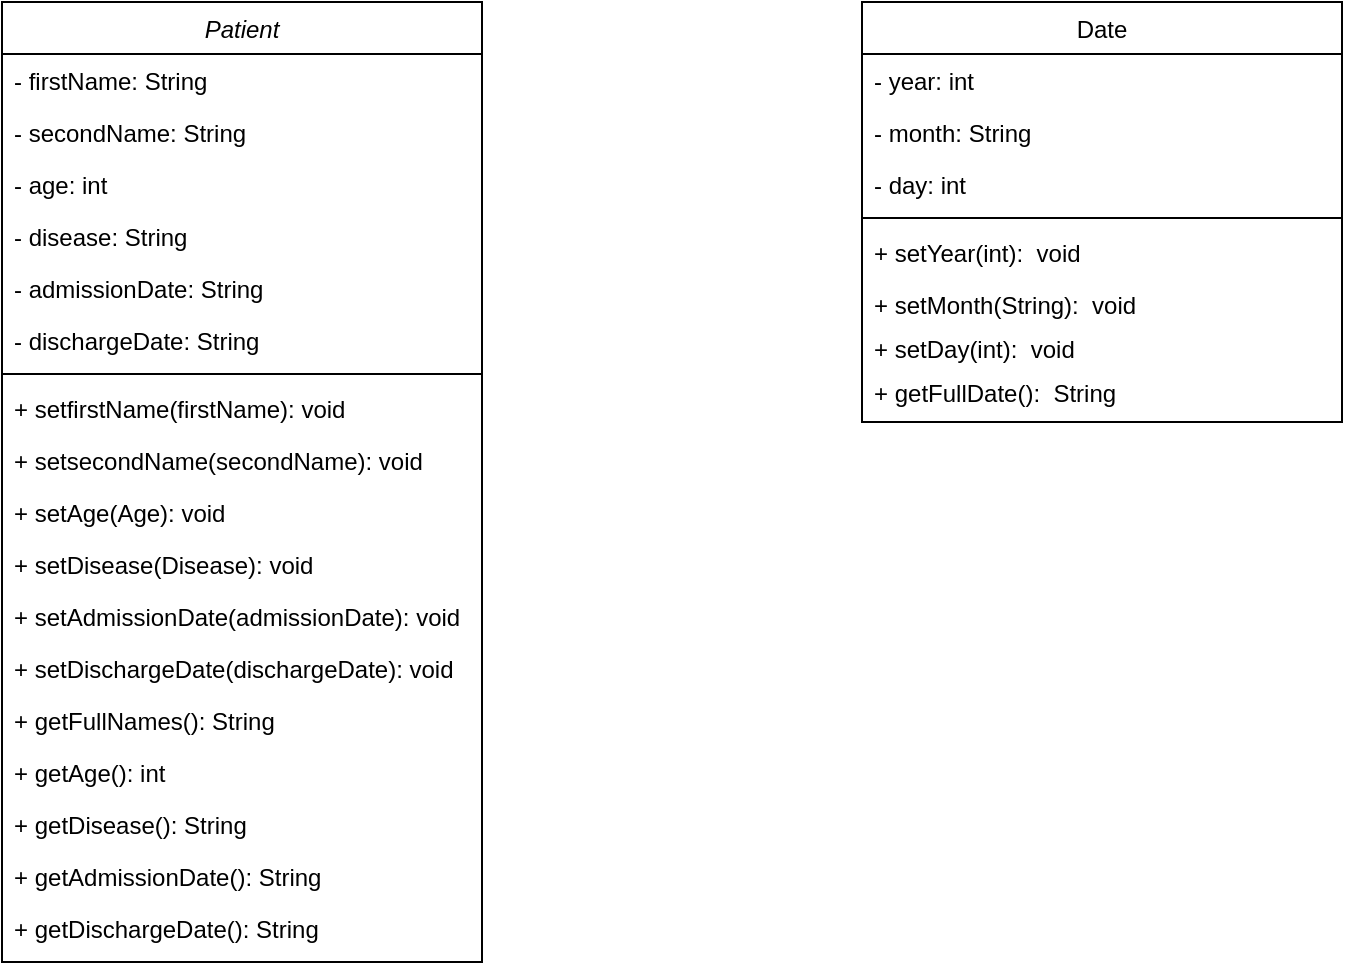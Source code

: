 <mxfile version="24.0.0" type="github">
  <diagram name="OOP_UML_ASSIGNMENT" id="GxMHcCP5OH5fip9aMCGS">
    <mxGraphModel dx="1120" dy="434" grid="1" gridSize="10" guides="1" tooltips="1" connect="1" arrows="1" fold="1" page="1" pageScale="1" pageWidth="827" pageHeight="1169" math="0" shadow="0">
      <root>
        <mxCell id="tU-cWA3XgpUrwCqYBna6-0" />
        <mxCell id="tU-cWA3XgpUrwCqYBna6-1" parent="tU-cWA3XgpUrwCqYBna6-0" />
        <mxCell id="tU-cWA3XgpUrwCqYBna6-2" value="Patient" style="swimlane;fontStyle=2;align=center;verticalAlign=top;childLayout=stackLayout;horizontal=1;startSize=26;horizontalStack=0;resizeParent=1;resizeLast=0;collapsible=1;marginBottom=0;rounded=0;shadow=0;strokeWidth=1;" parent="tU-cWA3XgpUrwCqYBna6-1" vertex="1">
          <mxGeometry x="80" width="240" height="480" as="geometry">
            <mxRectangle x="230" y="140" width="160" height="26" as="alternateBounds" />
          </mxGeometry>
        </mxCell>
        <mxCell id="tU-cWA3XgpUrwCqYBna6-3" value="- firstName: String" style="text;align=left;verticalAlign=top;spacingLeft=4;spacingRight=4;overflow=hidden;rotatable=0;points=[[0,0.5],[1,0.5]];portConstraint=eastwest;" parent="tU-cWA3XgpUrwCqYBna6-2" vertex="1">
          <mxGeometry y="26" width="240" height="26" as="geometry" />
        </mxCell>
        <mxCell id="tU-cWA3XgpUrwCqYBna6-4" value="- secondName: String" style="text;align=left;verticalAlign=top;spacingLeft=4;spacingRight=4;overflow=hidden;rotatable=0;points=[[0,0.5],[1,0.5]];portConstraint=eastwest;rounded=0;shadow=0;html=0;" parent="tU-cWA3XgpUrwCqYBna6-2" vertex="1">
          <mxGeometry y="52" width="240" height="26" as="geometry" />
        </mxCell>
        <mxCell id="tU-cWA3XgpUrwCqYBna6-5" value="- age: int" style="text;align=left;verticalAlign=top;spacingLeft=4;spacingRight=4;overflow=hidden;rotatable=0;points=[[0,0.5],[1,0.5]];portConstraint=eastwest;rounded=0;shadow=0;html=0;" parent="tU-cWA3XgpUrwCqYBna6-2" vertex="1">
          <mxGeometry y="78" width="240" height="26" as="geometry" />
        </mxCell>
        <mxCell id="tU-cWA3XgpUrwCqYBna6-6" value="- disease: String" style="text;align=left;verticalAlign=top;spacingLeft=4;spacingRight=4;overflow=hidden;rotatable=0;points=[[0,0.5],[1,0.5]];portConstraint=eastwest;rounded=0;shadow=0;html=0;" parent="tU-cWA3XgpUrwCqYBna6-2" vertex="1">
          <mxGeometry y="104" width="240" height="26" as="geometry" />
        </mxCell>
        <mxCell id="tU-cWA3XgpUrwCqYBna6-8" value="- admissionDate: String" style="text;align=left;verticalAlign=top;spacingLeft=4;spacingRight=4;overflow=hidden;rotatable=0;points=[[0,0.5],[1,0.5]];portConstraint=eastwest;rounded=0;shadow=0;html=0;" parent="tU-cWA3XgpUrwCqYBna6-2" vertex="1">
          <mxGeometry y="130" width="240" height="26" as="geometry" />
        </mxCell>
        <mxCell id="tU-cWA3XgpUrwCqYBna6-10" value="- dischargeDate: String" style="text;align=left;verticalAlign=top;spacingLeft=4;spacingRight=4;overflow=hidden;rotatable=0;points=[[0,0.5],[1,0.5]];portConstraint=eastwest;rounded=0;shadow=0;html=0;" parent="tU-cWA3XgpUrwCqYBna6-2" vertex="1">
          <mxGeometry y="156" width="240" height="26" as="geometry" />
        </mxCell>
        <mxCell id="tU-cWA3XgpUrwCqYBna6-11" value="" style="line;html=1;strokeWidth=1;align=left;verticalAlign=middle;spacingTop=-1;spacingLeft=3;spacingRight=3;rotatable=0;labelPosition=right;points=[];portConstraint=eastwest;" parent="tU-cWA3XgpUrwCqYBna6-2" vertex="1">
          <mxGeometry y="182" width="240" height="8" as="geometry" />
        </mxCell>
        <mxCell id="n_98wJPGSDacm6aQxaCZ-1" value="+ setfirstName(firstName): void" style="text;align=left;verticalAlign=top;spacingLeft=4;spacingRight=4;overflow=hidden;rotatable=0;points=[[0,0.5],[1,0.5]];portConstraint=eastwest;rounded=0;shadow=0;html=0;" parent="tU-cWA3XgpUrwCqYBna6-2" vertex="1">
          <mxGeometry y="190" width="240" height="26" as="geometry" />
        </mxCell>
        <mxCell id="n_98wJPGSDacm6aQxaCZ-16" value="+ setsecondName(secondName): void" style="text;align=left;verticalAlign=top;spacingLeft=4;spacingRight=4;overflow=hidden;rotatable=0;points=[[0,0.5],[1,0.5]];portConstraint=eastwest;rounded=0;shadow=0;html=0;" parent="tU-cWA3XgpUrwCqYBna6-2" vertex="1">
          <mxGeometry y="216" width="240" height="26" as="geometry" />
        </mxCell>
        <mxCell id="n_98wJPGSDacm6aQxaCZ-17" value="+ setAge(Age): void" style="text;align=left;verticalAlign=top;spacingLeft=4;spacingRight=4;overflow=hidden;rotatable=0;points=[[0,0.5],[1,0.5]];portConstraint=eastwest;rounded=0;shadow=0;html=0;" parent="tU-cWA3XgpUrwCqYBna6-2" vertex="1">
          <mxGeometry y="242" width="240" height="26" as="geometry" />
        </mxCell>
        <mxCell id="n_98wJPGSDacm6aQxaCZ-18" value="+ setDisease(Disease): void" style="text;align=left;verticalAlign=top;spacingLeft=4;spacingRight=4;overflow=hidden;rotatable=0;points=[[0,0.5],[1,0.5]];portConstraint=eastwest;rounded=0;shadow=0;html=0;" parent="tU-cWA3XgpUrwCqYBna6-2" vertex="1">
          <mxGeometry y="268" width="240" height="26" as="geometry" />
        </mxCell>
        <mxCell id="n_98wJPGSDacm6aQxaCZ-19" value="+ setAdmissionDate(admissionDate): void" style="text;align=left;verticalAlign=top;spacingLeft=4;spacingRight=4;overflow=hidden;rotatable=0;points=[[0,0.5],[1,0.5]];portConstraint=eastwest;rounded=0;shadow=0;html=0;" parent="tU-cWA3XgpUrwCqYBna6-2" vertex="1">
          <mxGeometry y="294" width="240" height="26" as="geometry" />
        </mxCell>
        <mxCell id="n_98wJPGSDacm6aQxaCZ-20" value="+ setDischargeDate(dischargeDate): void" style="text;align=left;verticalAlign=top;spacingLeft=4;spacingRight=4;overflow=hidden;rotatable=0;points=[[0,0.5],[1,0.5]];portConstraint=eastwest;rounded=0;shadow=0;html=0;" parent="tU-cWA3XgpUrwCqYBna6-2" vertex="1">
          <mxGeometry y="320" width="240" height="26" as="geometry" />
        </mxCell>
        <mxCell id="n_98wJPGSDacm6aQxaCZ-21" value="+ getFullNames(): String" style="text;align=left;verticalAlign=top;spacingLeft=4;spacingRight=4;overflow=hidden;rotatable=0;points=[[0,0.5],[1,0.5]];portConstraint=eastwest;rounded=0;shadow=0;html=0;" parent="tU-cWA3XgpUrwCqYBna6-2" vertex="1">
          <mxGeometry y="346" width="240" height="26" as="geometry" />
        </mxCell>
        <mxCell id="n_98wJPGSDacm6aQxaCZ-22" value="+ getAge(): int" style="text;align=left;verticalAlign=top;spacingLeft=4;spacingRight=4;overflow=hidden;rotatable=0;points=[[0,0.5],[1,0.5]];portConstraint=eastwest;rounded=0;shadow=0;html=0;" parent="tU-cWA3XgpUrwCqYBna6-2" vertex="1">
          <mxGeometry y="372" width="240" height="26" as="geometry" />
        </mxCell>
        <mxCell id="n_98wJPGSDacm6aQxaCZ-23" value="+ getDisease(): String" style="text;align=left;verticalAlign=top;spacingLeft=4;spacingRight=4;overflow=hidden;rotatable=0;points=[[0,0.5],[1,0.5]];portConstraint=eastwest;rounded=0;shadow=0;html=0;" parent="tU-cWA3XgpUrwCqYBna6-2" vertex="1">
          <mxGeometry y="398" width="240" height="26" as="geometry" />
        </mxCell>
        <mxCell id="n_98wJPGSDacm6aQxaCZ-24" value="+ getAdmissionDate(): String" style="text;align=left;verticalAlign=top;spacingLeft=4;spacingRight=4;overflow=hidden;rotatable=0;points=[[0,0.5],[1,0.5]];portConstraint=eastwest;rounded=0;shadow=0;html=0;" parent="tU-cWA3XgpUrwCqYBna6-2" vertex="1">
          <mxGeometry y="424" width="240" height="26" as="geometry" />
        </mxCell>
        <mxCell id="n_98wJPGSDacm6aQxaCZ-25" value="+ getDischargeDate(): String" style="text;align=left;verticalAlign=top;spacingLeft=4;spacingRight=4;overflow=hidden;rotatable=0;points=[[0,0.5],[1,0.5]];portConstraint=eastwest;rounded=0;shadow=0;html=0;" parent="tU-cWA3XgpUrwCqYBna6-2" vertex="1">
          <mxGeometry y="450" width="240" height="26" as="geometry" />
        </mxCell>
        <mxCell id="n_98wJPGSDacm6aQxaCZ-2" value="Date" style="swimlane;fontStyle=0;align=center;verticalAlign=top;childLayout=stackLayout;horizontal=1;startSize=26;horizontalStack=0;resizeParent=1;resizeLast=0;collapsible=1;marginBottom=0;rounded=0;shadow=0;strokeWidth=1;" parent="tU-cWA3XgpUrwCqYBna6-1" vertex="1">
          <mxGeometry x="510" width="240" height="210" as="geometry">
            <mxRectangle x="230" y="140" width="160" height="26" as="alternateBounds" />
          </mxGeometry>
        </mxCell>
        <mxCell id="n_98wJPGSDacm6aQxaCZ-3" value="- year: int" style="text;align=left;verticalAlign=top;spacingLeft=4;spacingRight=4;overflow=hidden;rotatable=0;points=[[0,0.5],[1,0.5]];portConstraint=eastwest;" parent="n_98wJPGSDacm6aQxaCZ-2" vertex="1">
          <mxGeometry y="26" width="240" height="26" as="geometry" />
        </mxCell>
        <mxCell id="n_98wJPGSDacm6aQxaCZ-4" value="- month: String" style="text;align=left;verticalAlign=top;spacingLeft=4;spacingRight=4;overflow=hidden;rotatable=0;points=[[0,0.5],[1,0.5]];portConstraint=eastwest;rounded=0;shadow=0;html=0;" parent="n_98wJPGSDacm6aQxaCZ-2" vertex="1">
          <mxGeometry y="52" width="240" height="26" as="geometry" />
        </mxCell>
        <mxCell id="n_98wJPGSDacm6aQxaCZ-5" value="- day: int" style="text;align=left;verticalAlign=top;spacingLeft=4;spacingRight=4;overflow=hidden;rotatable=0;points=[[0,0.5],[1,0.5]];portConstraint=eastwest;rounded=0;shadow=0;html=0;" parent="n_98wJPGSDacm6aQxaCZ-2" vertex="1">
          <mxGeometry y="78" width="240" height="26" as="geometry" />
        </mxCell>
        <mxCell id="n_98wJPGSDacm6aQxaCZ-12" value="" style="line;html=1;strokeWidth=1;align=left;verticalAlign=middle;spacingTop=-1;spacingLeft=3;spacingRight=3;rotatable=0;labelPosition=right;points=[];portConstraint=eastwest;" parent="n_98wJPGSDacm6aQxaCZ-2" vertex="1">
          <mxGeometry y="104" width="240" height="8" as="geometry" />
        </mxCell>
        <mxCell id="n_98wJPGSDacm6aQxaCZ-13" value="+ setYear(int):  void" style="text;align=left;verticalAlign=top;spacingLeft=4;spacingRight=4;overflow=hidden;rotatable=0;points=[[0,0.5],[1,0.5]];portConstraint=eastwest;rounded=0;shadow=0;html=0;" parent="n_98wJPGSDacm6aQxaCZ-2" vertex="1">
          <mxGeometry y="112" width="240" height="26" as="geometry" />
        </mxCell>
        <mxCell id="n_98wJPGSDacm6aQxaCZ-26" value="+ setMonth(String):  void" style="text;align=left;verticalAlign=top;spacingLeft=4;spacingRight=4;overflow=hidden;rotatable=0;points=[[0,0.5],[1,0.5]];portConstraint=eastwest;rounded=0;shadow=0;html=0;" parent="n_98wJPGSDacm6aQxaCZ-2" vertex="1">
          <mxGeometry y="138" width="240" height="22" as="geometry" />
        </mxCell>
        <mxCell id="n_98wJPGSDacm6aQxaCZ-34" value="+ setDay(int):  void" style="text;align=left;verticalAlign=top;spacingLeft=4;spacingRight=4;overflow=hidden;rotatable=0;points=[[0,0.5],[1,0.5]];portConstraint=eastwest;rounded=0;shadow=0;html=0;" parent="n_98wJPGSDacm6aQxaCZ-2" vertex="1">
          <mxGeometry y="160" width="240" height="22" as="geometry" />
        </mxCell>
        <mxCell id="n_98wJPGSDacm6aQxaCZ-35" value="+ getFullDate():  String" style="text;align=left;verticalAlign=top;spacingLeft=4;spacingRight=4;overflow=hidden;rotatable=0;points=[[0,0.5],[1,0.5]];portConstraint=eastwest;rounded=0;shadow=0;html=0;" parent="n_98wJPGSDacm6aQxaCZ-2" vertex="1">
          <mxGeometry y="182" width="240" height="22" as="geometry" />
        </mxCell>
      </root>
    </mxGraphModel>
  </diagram>
</mxfile>
